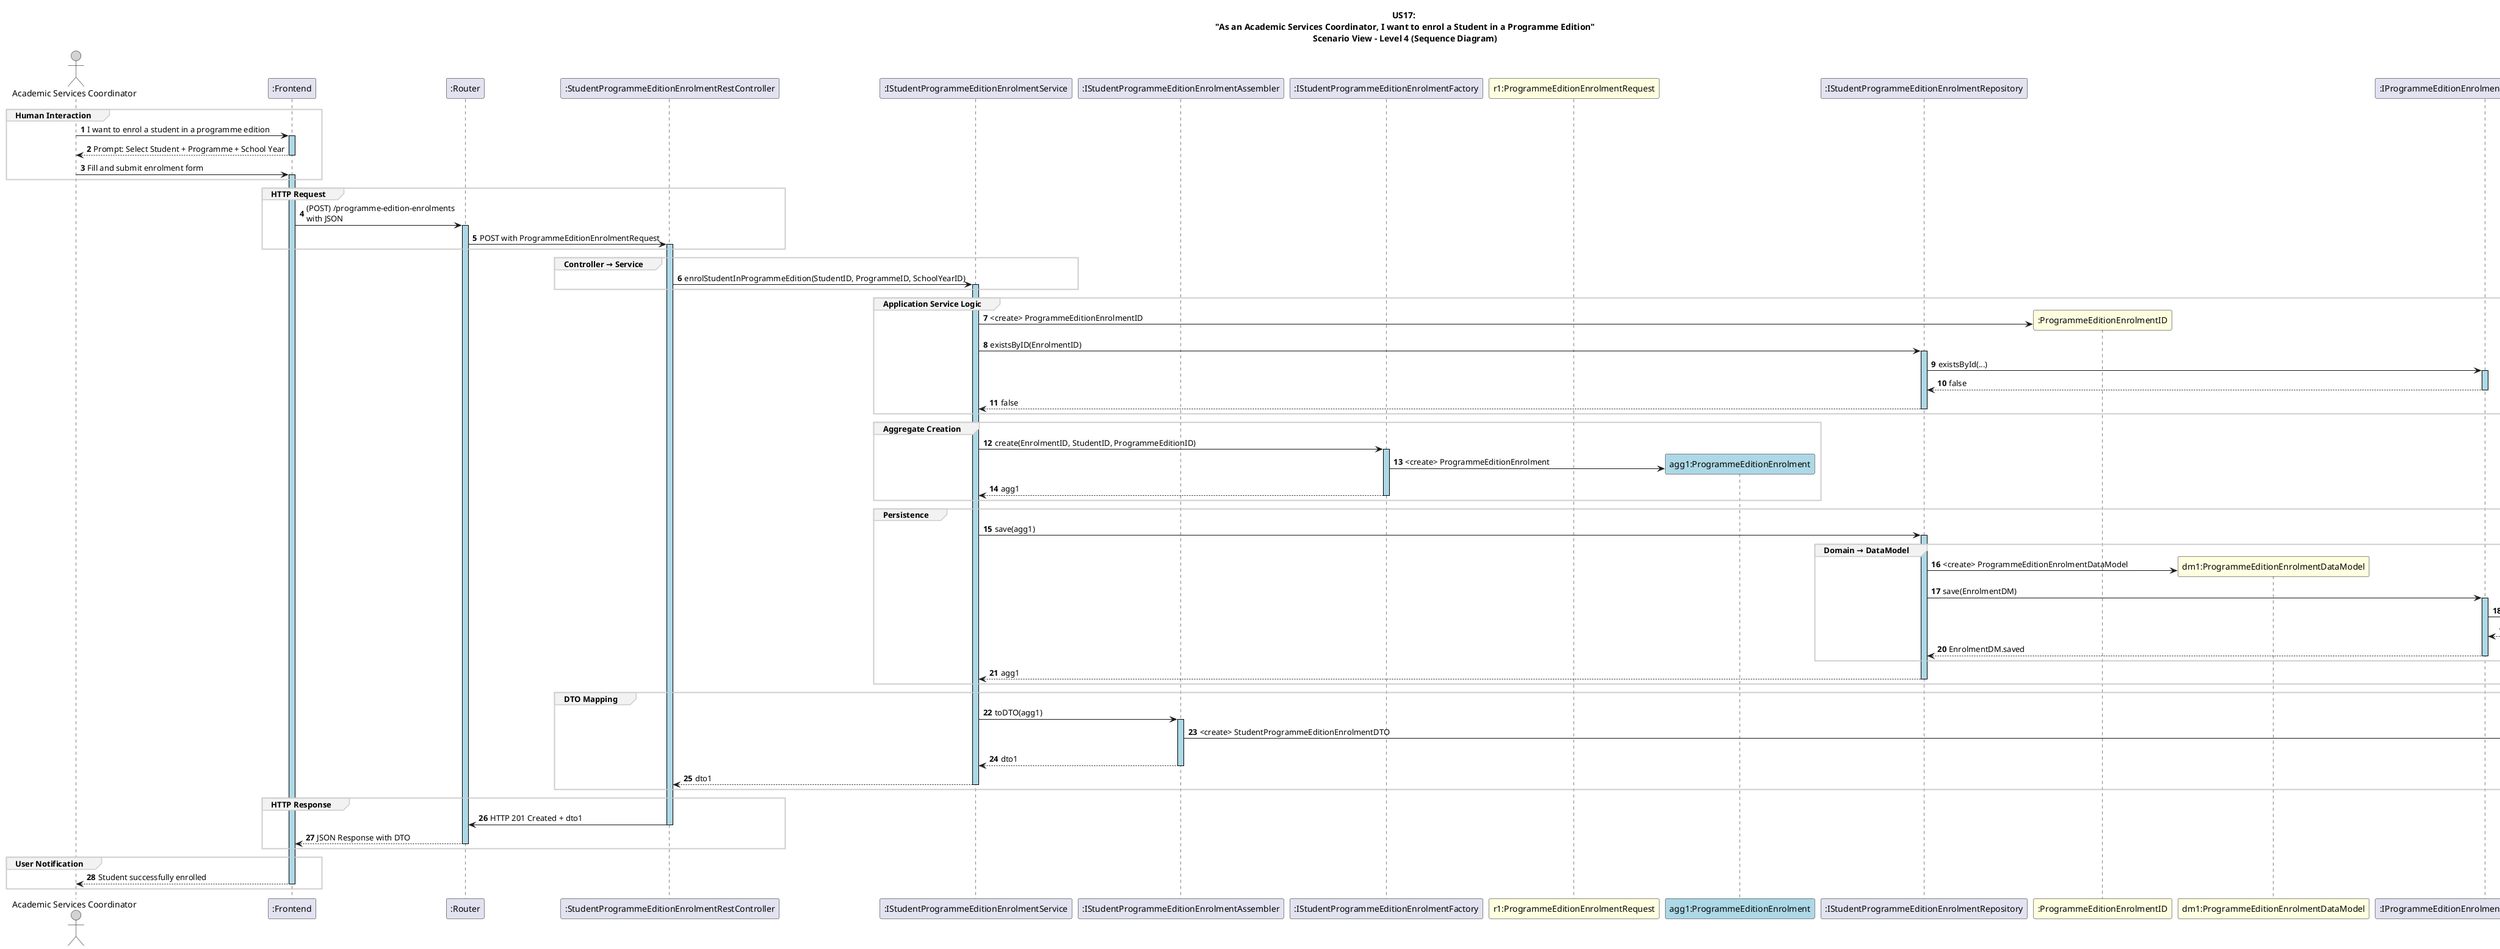 @startuml

title US17: \n"As an Academic Services Coordinator, I want to enrol a Student in a Programme Edition"\nScenario View – Level 4 (Sequence Diagram)

autonumber
skinparam sequence {
    LifelineBorderColor black
    LifelineBackgroundColor LightBlue
    ActorBorderColor black
    ActorBackgroundColor LightGray
    GroupBorderColor #cccccc
    GroupBackgroundColor #f2f2f2
}

actor "Academic Services Coordinator" as ASC
participant ":Frontend" as UI
participant ":Router" as Router
participant ":StudentProgrammeEditionEnrolmentRestController" as Controller
participant ":IStudentProgrammeEditionEnrolmentService" as Service
participant ":IStudentProgrammeEditionEnrolmentAssembler" as Assembler
participant ":IStudentProgrammeEditionEnrolmentFactory" as Factory
participant "r1:ProgrammeEditionEnrolmentRequest" as Request #LightYellow
participant "agg1:ProgrammeEditionEnrolment" as Enrolment #LightBlue
participant ":IStudentProgrammeEditionEnrolmentRepository" as Repository
participant ":ProgrammeEditionEnrolmentID" as EnrolmentID #LightYellow
participant "dm1:ProgrammeEditionEnrolmentDataModel" as EnrolmentDM #LightYellow
participant ":IProgrammeEditionEnrolmentSpringDataRepository" as SpringDataRepo
participant "dto1:StudentProgrammeEditionEnrolmentDTO" as DTO #LightYellow

group Human Interaction
ASC -> UI ++: I want to enrol a student in a programme edition
UI --> ASC --: Prompt: Select Student + Programme + School Year
ASC -> UI ++: Fill and submit enrolment form
end group

group HTTP Request
UI -> Router ++: (POST) /programme-edition-enrolments\nwith JSON
Router -> Controller ++: POST with ProgrammeEditionEnrolmentRequest
end group

group Controller → Service
Controller -> Service ++: enrolStudentInProgrammeEdition(StudentID, ProgrammeID, SchoolYearID)
end group

group Application Service Logic
Service -> EnrolmentID **: <create> ProgrammeEditionEnrolmentID
Service -> Repository ++: existsByID(EnrolmentID)
Repository -> SpringDataRepo ++: existsById(...)
SpringDataRepo --> Repository --: false
Repository --> Service --: false
end group

group Aggregate Creation
Service -> Factory ++: create(EnrolmentID, StudentID, ProgrammeEditionID)
Factory -> Enrolment **: <create> ProgrammeEditionEnrolment
Factory --> Service --: agg1
end group

group Persistence
Service -> Repository ++: save(agg1)

group Domain → DataModel
Repository -> EnrolmentDM **: <create> ProgrammeEditionEnrolmentDataModel
Repository -> SpringDataRepo ++: save(EnrolmentDM)
SpringDataRepo -> : INSERT INTO programme_edition_enrolments
SpringDataRepo <-- : EnrolmentDM.saved
SpringDataRepo --> Repository --: EnrolmentDM.saved
end group

Repository --> Service --: agg1
end group

group DTO Mapping
Service -> Assembler ++: toDTO(agg1)
Assembler -> DTO **: <create> StudentProgrammeEditionEnrolmentDTO
Assembler --> Service --: dto1
Service --> Controller --: dto1
end group

group HTTP Response
Controller -> Router --: HTTP 201 Created + dto1
Router --> UI --: JSON Response with DTO
end group

group User Notification
UI --> ASC --: Student successfully enrolled
end group

@enduml
